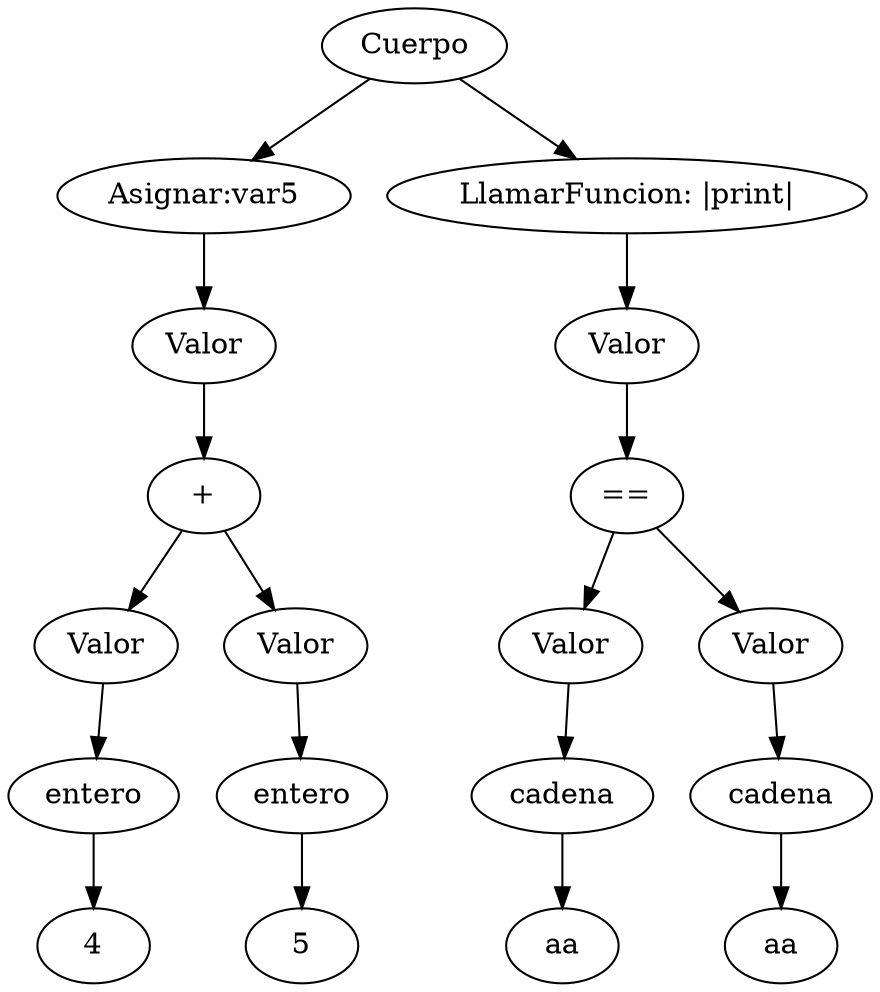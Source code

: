 digraph G {
ArbolCuerpo6237ff95[label="Cuerpo"]
ArbolCuerpo6237ff95->ArbolAsignacion3f273d21
ArbolAsignacion3f273d21[label="Asignar:var5"]
ArbolValor5d71cf7e[label="Valor"]
ArbolValor5d71cf7eT[label="+"]
ArbolValor5d71cf7e->ArbolValor5d71cf7eT
ArbolValor5d71cf7eT->ArbolValor45b770fd
ArbolValor45b770fd[label="Valor"]
ArbolValor45b770fdT[label="entero"]
ArbolValor45b770fd->ArbolValor45b770fdT
ArbolValor45b770fdTV[label="4"]
ArbolValor45b770fdT->ArbolValor45b770fdTV
ArbolValor5d71cf7eT->ArbolValor1821e489
ArbolValor1821e489[label="Valor"]
ArbolValor1821e489T[label="entero"]
ArbolValor1821e489->ArbolValor1821e489T
ArbolValor1821e489TV[label="5"]
ArbolValor1821e489T->ArbolValor1821e489TV
ArbolAsignacion3f273d21->ArbolValor5d71cf7e
ArbolCuerpo6237ff95->ArbolLlamarFuncion1e691c99
ArbolLlamarFuncion1e691c99[label="LlamarFuncion: |print|"]ArbolValor4db03a15[label="Valor"]
ArbolValor4db03a15T[label="=="]
ArbolValor4db03a15->ArbolValor4db03a15T
ArbolValor4db03a15T->ArbolValor337e9bc6
ArbolValor337e9bc6[label="Valor"]
ArbolValor337e9bc6T[label="cadena"]
ArbolValor337e9bc6->ArbolValor337e9bc6T
ArbolValor337e9bc6TV[label="aa"]
ArbolValor337e9bc6T->ArbolValor337e9bc6TV
ArbolValor4db03a15T->ArbolValor246c248c
ArbolValor246c248c[label="Valor"]
ArbolValor246c248cT[label="cadena"]
ArbolValor246c248c->ArbolValor246c248cT
ArbolValor246c248cTV[label="aa"]
ArbolValor246c248cT->ArbolValor246c248cTV
ArbolLlamarFuncion1e691c99->ArbolValor4db03a15

}